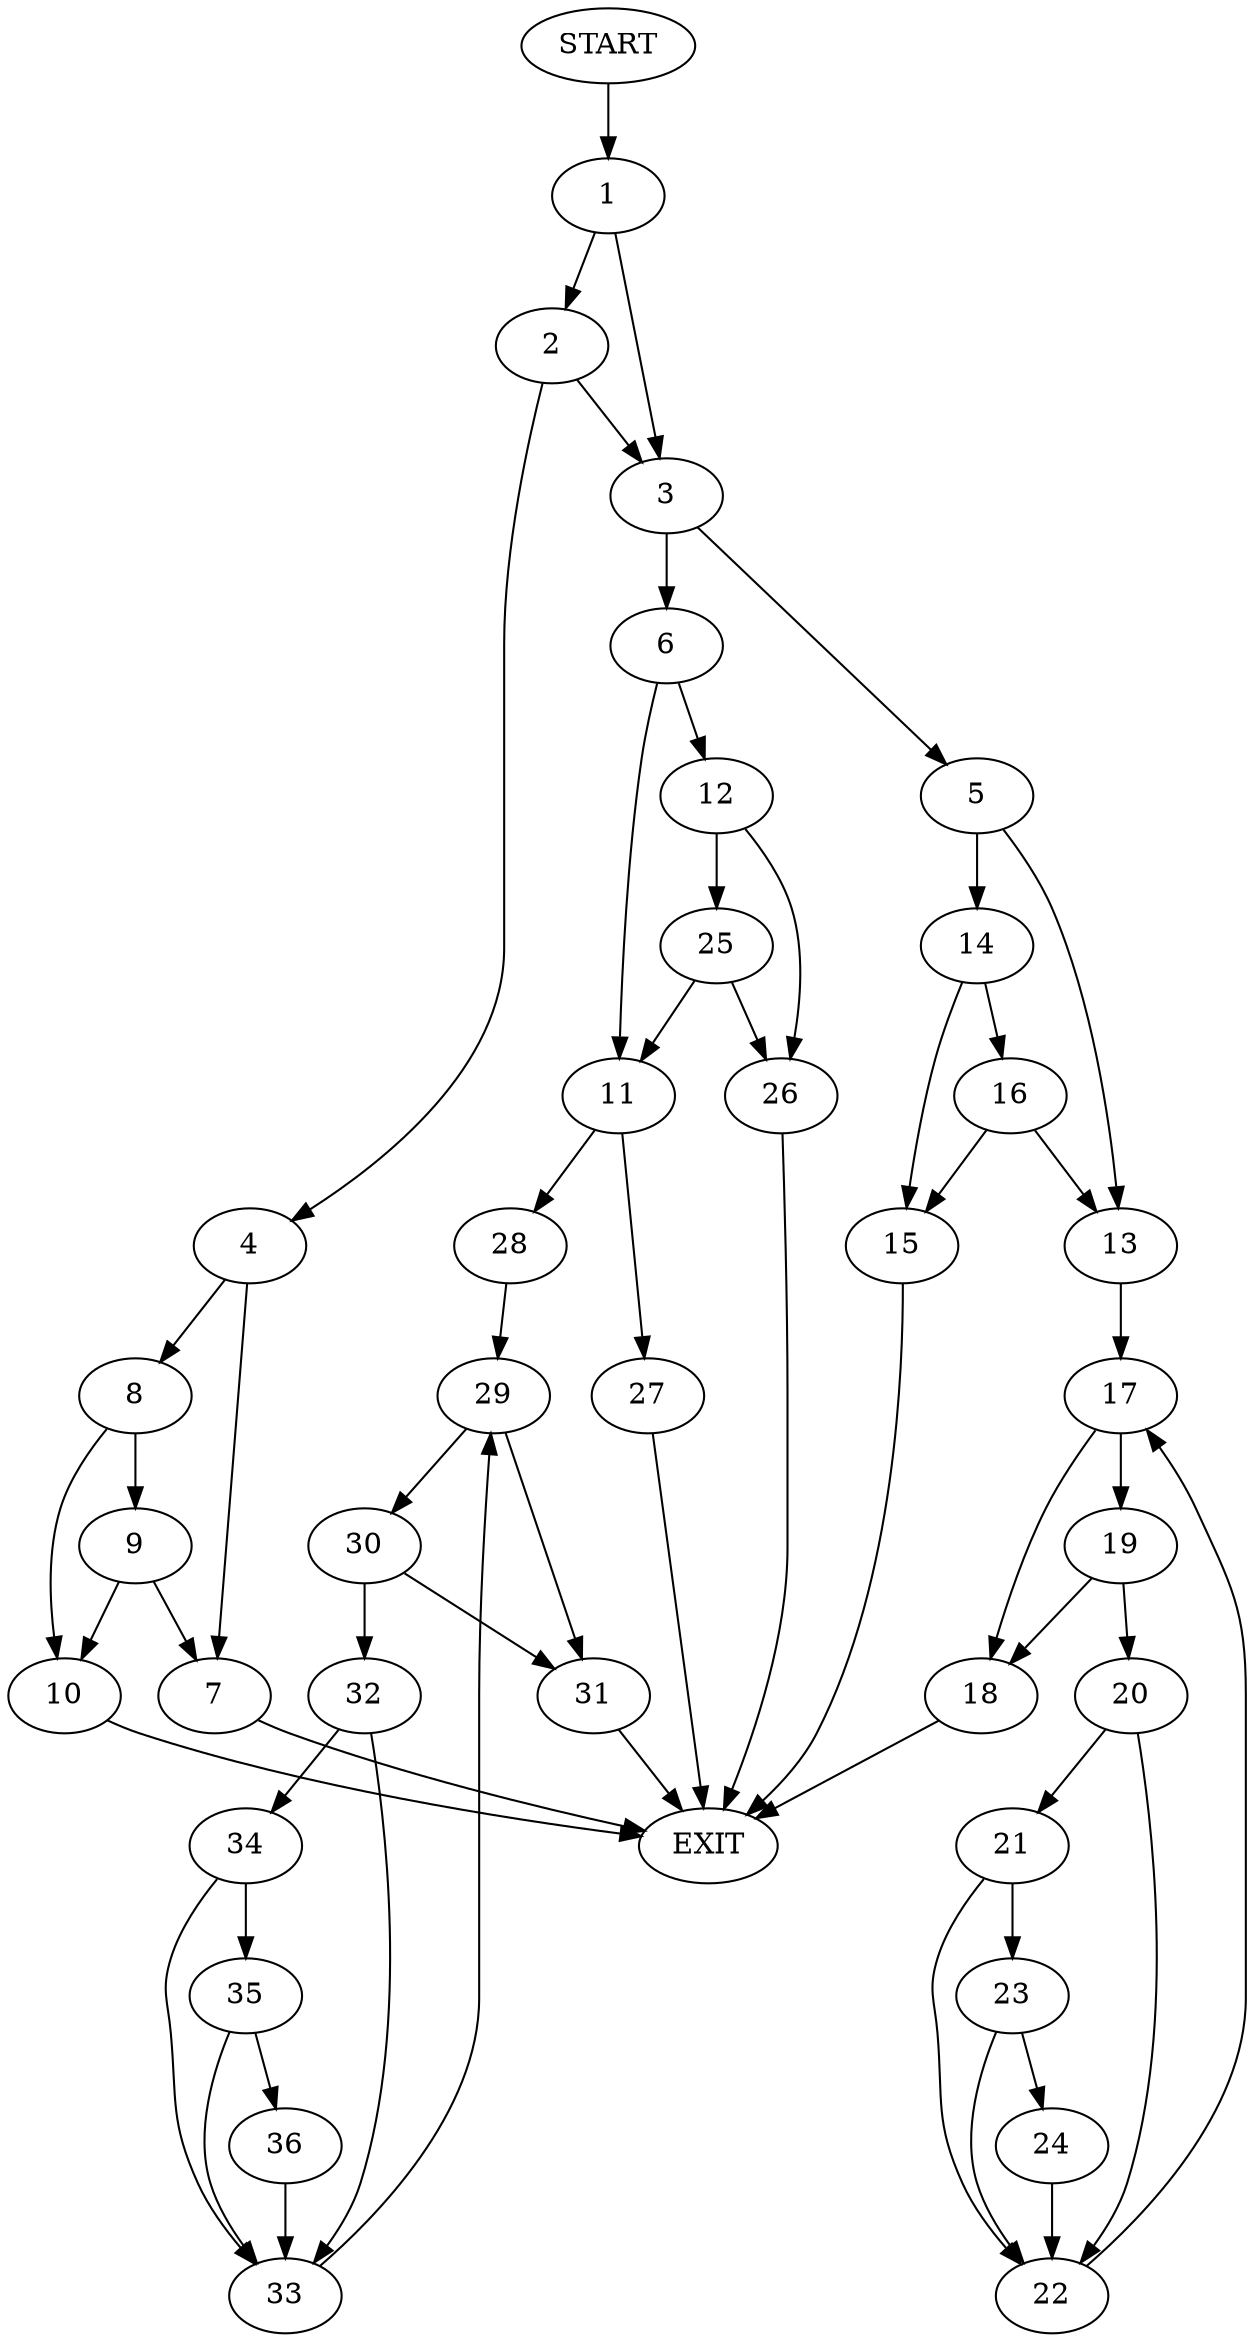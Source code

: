 digraph {
0 [label="START"]
37 [label="EXIT"]
0 -> 1
1 -> 2
1 -> 3
2 -> 4
2 -> 3
3 -> 5
3 -> 6
4 -> 7
4 -> 8
8 -> 9
8 -> 10
7 -> 37
9 -> 7
9 -> 10
10 -> 37
6 -> 11
6 -> 12
5 -> 13
5 -> 14
14 -> 15
14 -> 16
13 -> 17
15 -> 37
16 -> 15
16 -> 13
17 -> 18
17 -> 19
18 -> 37
19 -> 20
19 -> 18
20 -> 21
20 -> 22
22 -> 17
21 -> 23
21 -> 22
23 -> 24
23 -> 22
24 -> 22
12 -> 25
12 -> 26
11 -> 27
11 -> 28
25 -> 11
25 -> 26
26 -> 37
27 -> 37
28 -> 29
29 -> 30
29 -> 31
30 -> 32
30 -> 31
31 -> 37
32 -> 33
32 -> 34
33 -> 29
34 -> 33
34 -> 35
35 -> 33
35 -> 36
36 -> 33
}
